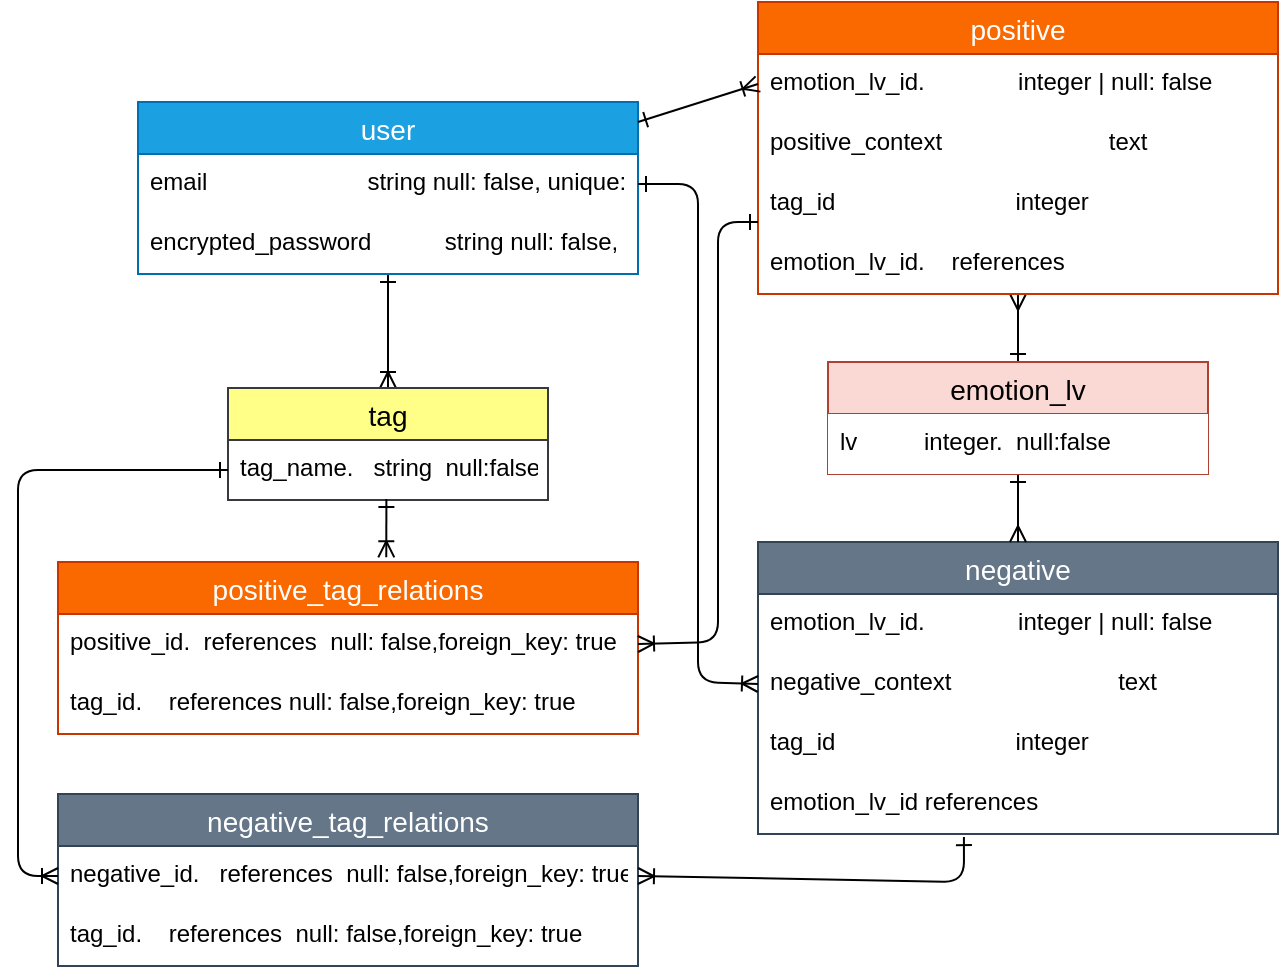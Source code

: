 <mxfile>
    <diagram id="olszhcWbkS4gKS0_RouL" name="ページ1">
        <mxGraphModel dx="1220" dy="353" grid="1" gridSize="10" guides="1" tooltips="1" connect="1" arrows="1" fold="1" page="1" pageScale="1" pageWidth="827" pageHeight="1169" math="0" shadow="0">
            <root>
                <mxCell id="0"/>
                <mxCell id="1" parent="0"/>
                <mxCell id="33" style="edgeStyle=none;html=1;entryX=0.5;entryY=0;entryDx=0;entryDy=0;fontColor=#000000;startArrow=ERone;startFill=0;endArrow=ERoneToMany;endFill=0;" parent="1" source="5" target="20" edge="1">
                    <mxGeometry relative="1" as="geometry"/>
                </mxCell>
                <mxCell id="5" value="user" style="swimlane;fontStyle=0;childLayout=stackLayout;horizontal=1;startSize=26;horizontalStack=0;resizeParent=1;resizeParentMax=0;resizeLast=0;collapsible=1;marginBottom=0;align=center;fontSize=14;fillColor=#1ba1e2;fontColor=#ffffff;strokeColor=#006EAF;fillStyle=solid;swimlaneFillColor=#FFFFFF;" parent="1" vertex="1">
                    <mxGeometry x="60" y="130" width="250" height="86" as="geometry"/>
                </mxCell>
                <mxCell id="6" value="email                        string null: false, unique: true" style="text;strokeColor=none;fillColor=none;spacingLeft=4;spacingRight=4;overflow=hidden;rotatable=0;points=[[0,0.5],[1,0.5]];portConstraint=eastwest;fontSize=12;fontColor=#000000;" parent="5" vertex="1">
                    <mxGeometry y="26" width="250" height="30" as="geometry"/>
                </mxCell>
                <mxCell id="7" value="encrypted_password           string null: false," style="text;strokeColor=none;fillColor=none;spacingLeft=4;spacingRight=4;overflow=hidden;rotatable=0;points=[[0,0.5],[1,0.5]];portConstraint=eastwest;fontSize=12;fontColor=#000000;" parent="5" vertex="1">
                    <mxGeometry y="56" width="250" height="30" as="geometry"/>
                </mxCell>
                <mxCell id="46" style="edgeStyle=none;html=1;entryX=0.5;entryY=0;entryDx=0;entryDy=0;fontColor=#FFFFFF;startArrow=ERmany;startFill=0;endArrow=ERone;endFill=0;" parent="1" source="9" target="34" edge="1">
                    <mxGeometry relative="1" as="geometry"/>
                </mxCell>
                <mxCell id="9" value="positive" style="swimlane;fontStyle=0;childLayout=stackLayout;horizontal=1;startSize=26;horizontalStack=0;resizeParent=1;resizeParentMax=0;resizeLast=0;collapsible=1;marginBottom=0;align=center;fontSize=14;fillStyle=solid;fontColor=#FFFFFF;fillColor=#fa6800;strokeColor=#C73500;swimlaneFillColor=#FFFFFF;" parent="1" vertex="1">
                    <mxGeometry x="370" y="80" width="260" height="146" as="geometry"/>
                </mxCell>
                <mxCell id="10" value="emotion_lv_id.              integer | null: false" style="text;strokeColor=none;fillColor=none;spacingLeft=4;spacingRight=4;overflow=hidden;rotatable=0;points=[[0,0.5],[1,0.5]];portConstraint=eastwest;fontSize=12;fillStyle=solid;fontColor=#000000;" parent="9" vertex="1">
                    <mxGeometry y="26" width="260" height="30" as="geometry"/>
                </mxCell>
                <mxCell id="11" value="positive_context                         text" style="text;strokeColor=none;fillColor=none;spacingLeft=4;spacingRight=4;overflow=hidden;rotatable=0;points=[[0,0.5],[1,0.5]];portConstraint=eastwest;fontSize=12;fillStyle=solid;fontColor=#000000;" parent="9" vertex="1">
                    <mxGeometry y="56" width="260" height="30" as="geometry"/>
                </mxCell>
                <mxCell id="12" value="tag_id                           integer " style="text;strokeColor=none;fillColor=none;spacingLeft=4;spacingRight=4;overflow=hidden;rotatable=0;points=[[0,0.5],[1,0.5]];portConstraint=eastwest;fontSize=12;fillStyle=solid;fontColor=#000000;" parent="9" vertex="1">
                    <mxGeometry y="86" width="260" height="30" as="geometry"/>
                </mxCell>
                <mxCell id="40" value="emotion_lv_id.    references" style="text;strokeColor=none;fillColor=none;spacingLeft=4;spacingRight=4;overflow=hidden;rotatable=0;points=[[0,0.5],[1,0.5]];portConstraint=eastwest;fontSize=12;fontColor=#000000;" parent="9" vertex="1">
                    <mxGeometry y="116" width="260" height="30" as="geometry"/>
                </mxCell>
                <mxCell id="13" value="negative" style="swimlane;fontStyle=0;childLayout=stackLayout;horizontal=1;startSize=26;horizontalStack=0;resizeParent=1;resizeParentMax=0;resizeLast=0;collapsible=1;marginBottom=0;align=center;fontSize=14;fillStyle=solid;fontColor=#ffffff;fillColor=#647687;strokeColor=#314354;swimlaneFillColor=#FFFFFF;" parent="1" vertex="1">
                    <mxGeometry x="370" y="350" width="260" height="146" as="geometry"/>
                </mxCell>
                <mxCell id="14" value="emotion_lv_id.              integer | null: false" style="text;strokeColor=none;fillColor=none;spacingLeft=4;spacingRight=4;overflow=hidden;rotatable=0;points=[[0,0.5],[1,0.5]];portConstraint=eastwest;fontSize=12;fillStyle=solid;fontColor=#000000;" parent="13" vertex="1">
                    <mxGeometry y="26" width="260" height="30" as="geometry"/>
                </mxCell>
                <mxCell id="15" value="negative_context                         text" style="text;strokeColor=none;fillColor=none;spacingLeft=4;spacingRight=4;overflow=hidden;rotatable=0;points=[[0,0.5],[1,0.5]];portConstraint=eastwest;fontSize=12;fillStyle=solid;fontColor=#000000;" parent="13" vertex="1">
                    <mxGeometry y="56" width="260" height="30" as="geometry"/>
                </mxCell>
                <mxCell id="16" value="tag_id                           integer " style="text;strokeColor=none;fillColor=none;spacingLeft=4;spacingRight=4;overflow=hidden;rotatable=0;points=[[0,0.5],[1,0.5]];portConstraint=eastwest;fontSize=12;fillStyle=solid;fontColor=#000000;" parent="13" vertex="1">
                    <mxGeometry y="86" width="260" height="30" as="geometry"/>
                </mxCell>
                <mxCell id="41" value="emotion_lv_id references" style="text;strokeColor=none;fillColor=none;spacingLeft=4;spacingRight=4;overflow=hidden;rotatable=0;points=[[0,0.5],[1,0.5]];portConstraint=eastwest;fontSize=12;fontColor=#000000;" parent="13" vertex="1">
                    <mxGeometry y="116" width="260" height="30" as="geometry"/>
                </mxCell>
                <mxCell id="20" value="tag" style="swimlane;fontStyle=0;childLayout=stackLayout;horizontal=1;startSize=26;horizontalStack=0;resizeParent=1;resizeParentMax=0;resizeLast=0;collapsible=1;marginBottom=0;align=center;fontSize=14;fillStyle=solid;fillColor=#ffff88;strokeColor=#36393d;fontColor=#000000;labelBorderColor=none;labelBackgroundColor=none;swimlaneFillColor=#FFFFFF;" parent="1" vertex="1">
                    <mxGeometry x="105" y="273" width="160" height="56" as="geometry"/>
                </mxCell>
                <mxCell id="21" value="tag_name.   string  null:false" style="text;strokeColor=none;fillColor=none;spacingLeft=4;spacingRight=4;overflow=hidden;rotatable=0;points=[[0,0.5],[1,0.5]];portConstraint=eastwest;fontSize=12;fillStyle=solid;fontColor=#000000;" parent="20" vertex="1">
                    <mxGeometry y="26" width="160" height="30" as="geometry"/>
                </mxCell>
                <mxCell id="31" style="edgeStyle=none;html=1;entryX=0;entryY=0.5;entryDx=0;entryDy=0;fontColor=#000000;startArrow=ERone;startFill=0;endArrow=ERoneToMany;endFill=0;" parent="1" target="10" edge="1">
                    <mxGeometry relative="1" as="geometry">
                        <mxPoint x="310" y="140" as="sourcePoint"/>
                    </mxGeometry>
                </mxCell>
                <mxCell id="32" style="edgeStyle=none;html=1;exitX=1;exitY=0.5;exitDx=0;exitDy=0;entryX=0;entryY=0.5;entryDx=0;entryDy=0;fontColor=#000000;endArrow=ERoneToMany;endFill=0;startArrow=ERone;startFill=0;" parent="1" source="6" target="15" edge="1">
                    <mxGeometry relative="1" as="geometry">
                        <Array as="points">
                            <mxPoint x="340" y="171"/>
                            <mxPoint x="340" y="420"/>
                        </Array>
                    </mxGeometry>
                </mxCell>
                <mxCell id="47" style="edgeStyle=none;html=1;entryX=0.5;entryY=0;entryDx=0;entryDy=0;fontColor=#FFFFFF;startArrow=ERone;startFill=0;endArrow=ERmany;endFill=0;" parent="1" source="34" target="13" edge="1">
                    <mxGeometry relative="1" as="geometry"/>
                </mxCell>
                <mxCell id="34" value="emotion_lv" style="swimlane;fontStyle=0;childLayout=stackLayout;horizontal=1;startSize=26;horizontalStack=0;resizeParent=1;resizeParentMax=0;resizeLast=0;collapsible=1;marginBottom=0;align=center;fontSize=14;fillColor=#fad9d5;strokeColor=#ae4132;fontColor=#000000;" parent="1" vertex="1">
                    <mxGeometry x="405" y="260" width="190" height="56" as="geometry"/>
                </mxCell>
                <mxCell id="35" value="lv          integer.  null:false" style="text;strokeColor=none;fillColor=#FFFFFF;spacingLeft=4;spacingRight=4;overflow=hidden;rotatable=0;points=[[0,0.5],[1,0.5]];portConstraint=eastwest;fontSize=12;labelBackgroundColor=none;fontColor=#000000;" parent="34" vertex="1">
                    <mxGeometry y="26" width="190" height="30" as="geometry"/>
                </mxCell>
                <mxCell id="53" style="edgeStyle=none;html=1;exitX=0.566;exitY=-0.027;exitDx=0;exitDy=0;entryX=0.495;entryY=0.983;entryDx=0;entryDy=0;entryPerimeter=0;fontColor=#000000;exitPerimeter=0;startArrow=ERoneToMany;startFill=0;endArrow=ERone;endFill=0;" edge="1" parent="1" source="50" target="21">
                    <mxGeometry relative="1" as="geometry"/>
                </mxCell>
                <mxCell id="50" value="positive_tag_relations" style="swimlane;fontStyle=0;childLayout=stackLayout;horizontal=1;startSize=26;horizontalStack=0;resizeParent=1;resizeParentMax=0;resizeLast=0;collapsible=1;marginBottom=0;align=center;fontSize=14;fillColor=#fa6800;fontColor=#FFFFFF;strokeColor=#C73500;swimlaneFillColor=#FFFFFF;" parent="1" vertex="1">
                    <mxGeometry x="20" y="360" width="290" height="86" as="geometry"/>
                </mxCell>
                <mxCell id="51" value="positive_id.  references  null: false,foreign_key: true" style="text;strokeColor=none;fillColor=none;spacingLeft=4;spacingRight=4;overflow=hidden;rotatable=0;points=[[0,0.5],[1,0.5]];portConstraint=eastwest;fontSize=12;fontColor=#000000;" parent="50" vertex="1">
                    <mxGeometry y="26" width="290" height="30" as="geometry"/>
                </mxCell>
                <mxCell id="52" value="tag_id.    references null: false,foreign_key: true" style="text;strokeColor=none;fillColor=none;spacingLeft=4;spacingRight=4;overflow=hidden;rotatable=0;points=[[0,0.5],[1,0.5]];portConstraint=eastwest;fontSize=12;fontColor=#000000;" parent="50" vertex="1">
                    <mxGeometry y="56" width="290" height="30" as="geometry"/>
                </mxCell>
                <mxCell id="54" style="edgeStyle=none;html=1;exitX=1;exitY=0.5;exitDx=0;exitDy=0;fontColor=#000000;labelBorderColor=none;startArrow=ERoneToMany;startFill=0;endArrow=ERone;endFill=0;" edge="1" parent="1" source="51">
                    <mxGeometry relative="1" as="geometry">
                        <mxPoint x="370" y="190" as="targetPoint"/>
                        <Array as="points">
                            <mxPoint x="350" y="400"/>
                            <mxPoint x="350" y="190"/>
                        </Array>
                    </mxGeometry>
                </mxCell>
                <mxCell id="55" value="negative_tag_relations" style="swimlane;fontStyle=0;childLayout=stackLayout;horizontal=1;startSize=26;horizontalStack=0;resizeParent=1;resizeParentMax=0;resizeLast=0;collapsible=1;marginBottom=0;align=center;fontSize=14;fontColor=#ffffff;fillColor=#647687;strokeColor=#314354;swimlaneFillColor=#FFFFFF;" vertex="1" parent="1">
                    <mxGeometry x="20" y="476" width="290" height="86" as="geometry"/>
                </mxCell>
                <mxCell id="56" value="negative_id.   references  null: false,foreign_key: true" style="text;strokeColor=none;fillColor=none;spacingLeft=4;spacingRight=4;overflow=hidden;rotatable=0;points=[[0,0.5],[1,0.5]];portConstraint=eastwest;fontSize=12;fontColor=#000000;" vertex="1" parent="55">
                    <mxGeometry y="26" width="290" height="30" as="geometry"/>
                </mxCell>
                <mxCell id="57" value="tag_id.    references  null: false,foreign_key: true" style="text;strokeColor=none;fillColor=none;spacingLeft=4;spacingRight=4;overflow=hidden;rotatable=0;points=[[0,0.5],[1,0.5]];portConstraint=eastwest;fontSize=12;fontColor=#000000;" vertex="1" parent="55">
                    <mxGeometry y="56" width="290" height="30" as="geometry"/>
                </mxCell>
                <mxCell id="60" style="edgeStyle=none;html=1;exitX=0;exitY=0.5;exitDx=0;exitDy=0;entryX=0;entryY=0.5;entryDx=0;entryDy=0;labelBorderColor=none;fontColor=#FFFFFF;startArrow=ERoneToMany;startFill=0;endArrow=ERone;endFill=0;" edge="1" parent="1" source="56" target="21">
                    <mxGeometry relative="1" as="geometry">
                        <Array as="points">
                            <mxPoint y="517"/>
                            <mxPoint y="314"/>
                        </Array>
                    </mxGeometry>
                </mxCell>
                <mxCell id="61" style="edgeStyle=none;html=1;exitX=1;exitY=0.5;exitDx=0;exitDy=0;entryX=0.396;entryY=1.052;entryDx=0;entryDy=0;entryPerimeter=0;labelBorderColor=none;fontColor=#FFFFFF;startArrow=ERoneToMany;startFill=0;endArrow=ERone;endFill=0;" edge="1" parent="1" source="56" target="41">
                    <mxGeometry relative="1" as="geometry">
                        <Array as="points">
                            <mxPoint x="473" y="520"/>
                        </Array>
                    </mxGeometry>
                </mxCell>
            </root>
        </mxGraphModel>
    </diagram>
</mxfile>